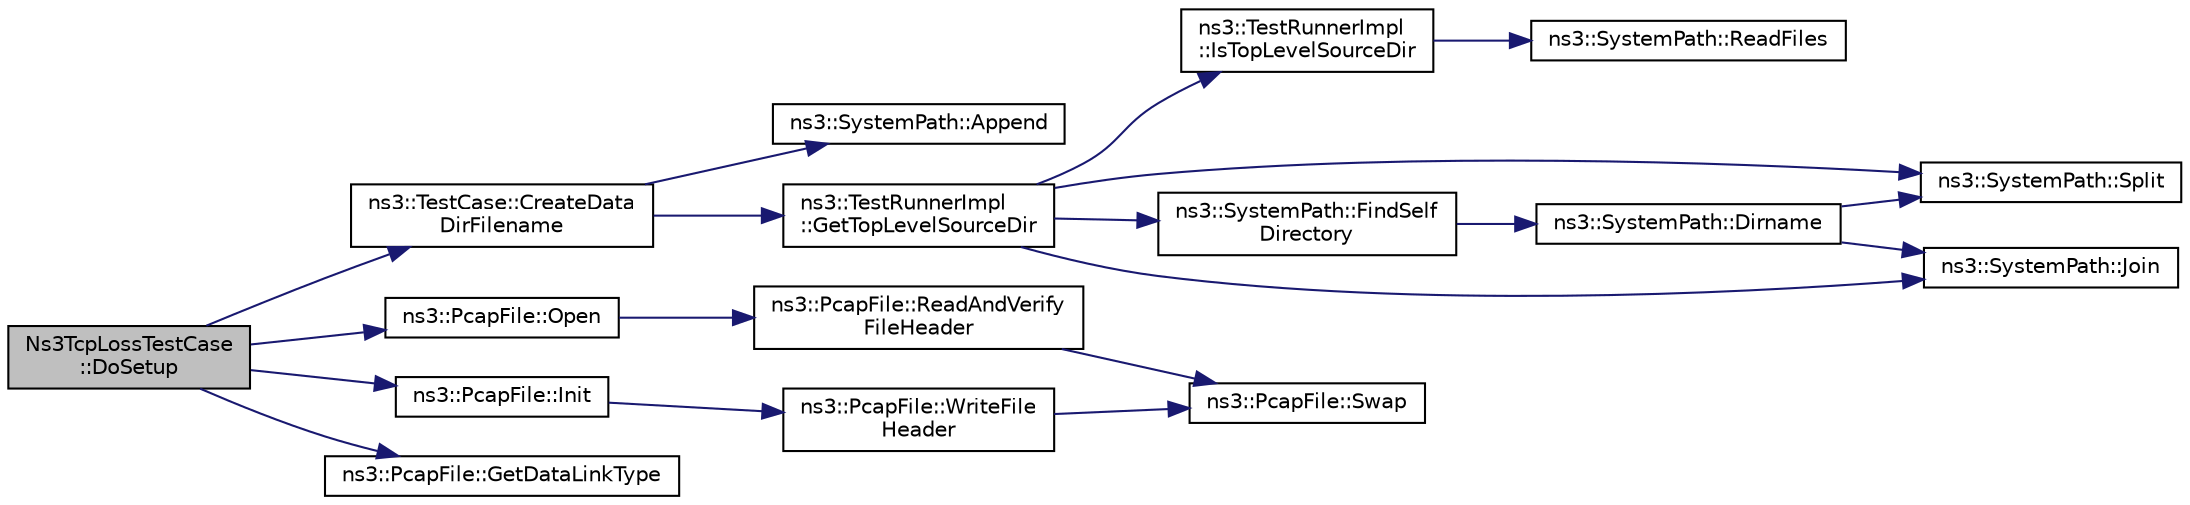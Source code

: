digraph "Ns3TcpLossTestCase::DoSetup"
{
  edge [fontname="Helvetica",fontsize="10",labelfontname="Helvetica",labelfontsize="10"];
  node [fontname="Helvetica",fontsize="10",shape=record];
  rankdir="LR";
  Node1 [label="Ns3TcpLossTestCase\l::DoSetup",height=0.2,width=0.4,color="black", fillcolor="grey75", style="filled", fontcolor="black"];
  Node1 -> Node2 [color="midnightblue",fontsize="10",style="solid"];
  Node2 [label="ns3::TestCase::CreateData\lDirFilename",height=0.2,width=0.4,color="black", fillcolor="white", style="filled",URL="$dd/d88/classns3_1_1TestCase.html#a3e4d216ff392a43418f26bb3e5b0f16d",tooltip="Construct the full path to a file in the data directory. "];
  Node2 -> Node3 [color="midnightblue",fontsize="10",style="solid"];
  Node3 [label="ns3::SystemPath::Append",height=0.2,width=0.4,color="black", fillcolor="white", style="filled",URL="$d0/dde/group__systempath.html#gaaa5a530cee42c8eda7e4f4523ef7e1cd"];
  Node2 -> Node4 [color="midnightblue",fontsize="10",style="solid"];
  Node4 [label="ns3::TestRunnerImpl\l::GetTopLevelSourceDir",height=0.2,width=0.4,color="black", fillcolor="white", style="filled",URL="$d7/d71/classns3_1_1TestRunnerImpl.html#a1863e4b4b0410ef4abb30424cc50e277"];
  Node4 -> Node5 [color="midnightblue",fontsize="10",style="solid"];
  Node5 [label="ns3::SystemPath::FindSelf\lDirectory",height=0.2,width=0.4,color="black", fillcolor="white", style="filled",URL="$d0/dde/group__systempath.html#gad52e6f153465b40487da3a2a9ee5f5d6"];
  Node5 -> Node6 [color="midnightblue",fontsize="10",style="solid"];
  Node6 [label="ns3::SystemPath::Dirname",height=0.2,width=0.4,color="black", fillcolor="white", style="filled",URL="$d0/dde/group__systempath.html#ga657599fb7660fc6ebe4b6aaea0021176",tooltip="Get the directory path for a file. "];
  Node6 -> Node7 [color="midnightblue",fontsize="10",style="solid"];
  Node7 [label="ns3::SystemPath::Split",height=0.2,width=0.4,color="black", fillcolor="white", style="filled",URL="$d0/dde/group__systempath.html#ga523072e05da63b63113d1bea840edf1a"];
  Node6 -> Node8 [color="midnightblue",fontsize="10",style="solid"];
  Node8 [label="ns3::SystemPath::Join",height=0.2,width=0.4,color="black", fillcolor="white", style="filled",URL="$d0/dde/group__systempath.html#gab3212957e6b4f873ece3c6b8ed746d72"];
  Node4 -> Node7 [color="midnightblue",fontsize="10",style="solid"];
  Node4 -> Node8 [color="midnightblue",fontsize="10",style="solid"];
  Node4 -> Node9 [color="midnightblue",fontsize="10",style="solid"];
  Node9 [label="ns3::TestRunnerImpl\l::IsTopLevelSourceDir",height=0.2,width=0.4,color="black", fillcolor="white", style="filled",URL="$d7/d71/classns3_1_1TestRunnerImpl.html#a9cea57ad4c56ee0f2100f137d7ebd911"];
  Node9 -> Node10 [color="midnightblue",fontsize="10",style="solid"];
  Node10 [label="ns3::SystemPath::ReadFiles",height=0.2,width=0.4,color="black", fillcolor="white", style="filled",URL="$d0/dde/group__systempath.html#ga152a348bccf02d8373607b0239587b87"];
  Node1 -> Node11 [color="midnightblue",fontsize="10",style="solid"];
  Node11 [label="ns3::PcapFile::Open",height=0.2,width=0.4,color="black", fillcolor="white", style="filled",URL="$d3/da4/classns3_1_1PcapFile.html#a064e8494e28e823d0bb4e40549f9f483"];
  Node11 -> Node12 [color="midnightblue",fontsize="10",style="solid"];
  Node12 [label="ns3::PcapFile::ReadAndVerify\lFileHeader",height=0.2,width=0.4,color="black", fillcolor="white", style="filled",URL="$d3/da4/classns3_1_1PcapFile.html#aa73a9f58350e911c34bdac1071e60e10",tooltip="Read and verify a Pcap file header. "];
  Node12 -> Node13 [color="midnightblue",fontsize="10",style="solid"];
  Node13 [label="ns3::PcapFile::Swap",height=0.2,width=0.4,color="black", fillcolor="white", style="filled",URL="$d3/da4/classns3_1_1PcapFile.html#af5adf22a721473f1add1e002492f5587",tooltip="Swap a value byte order. "];
  Node1 -> Node14 [color="midnightblue",fontsize="10",style="solid"];
  Node14 [label="ns3::PcapFile::Init",height=0.2,width=0.4,color="black", fillcolor="white", style="filled",URL="$d3/da4/classns3_1_1PcapFile.html#a80c8adea1baa66e3f730df2927b0fc9b"];
  Node14 -> Node15 [color="midnightblue",fontsize="10",style="solid"];
  Node15 [label="ns3::PcapFile::WriteFile\lHeader",height=0.2,width=0.4,color="black", fillcolor="white", style="filled",URL="$d3/da4/classns3_1_1PcapFile.html#a58124715fdc400c4ae0ff1c3ba8215ab",tooltip="Write a Pcap file header. "];
  Node15 -> Node13 [color="midnightblue",fontsize="10",style="solid"];
  Node1 -> Node16 [color="midnightblue",fontsize="10",style="solid"];
  Node16 [label="ns3::PcapFile::GetDataLinkType",height=0.2,width=0.4,color="black", fillcolor="white", style="filled",URL="$d3/da4/classns3_1_1PcapFile.html#aa3795e9a87e7a4151fb4d30747eaa072",tooltip="Returns the data link type field of the pcap file as defined by the network field in the pcap global ..."];
}
